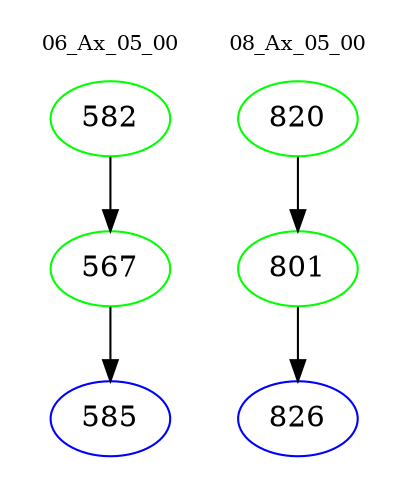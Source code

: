 digraph{
subgraph cluster_0 {
color = white
label = "06_Ax_05_00";
fontsize=10;
T0_582 [label="582", color="green"]
T0_582 -> T0_567 [color="black"]
T0_567 [label="567", color="green"]
T0_567 -> T0_585 [color="black"]
T0_585 [label="585", color="blue"]
}
subgraph cluster_1 {
color = white
label = "08_Ax_05_00";
fontsize=10;
T1_820 [label="820", color="green"]
T1_820 -> T1_801 [color="black"]
T1_801 [label="801", color="green"]
T1_801 -> T1_826 [color="black"]
T1_826 [label="826", color="blue"]
}
}
